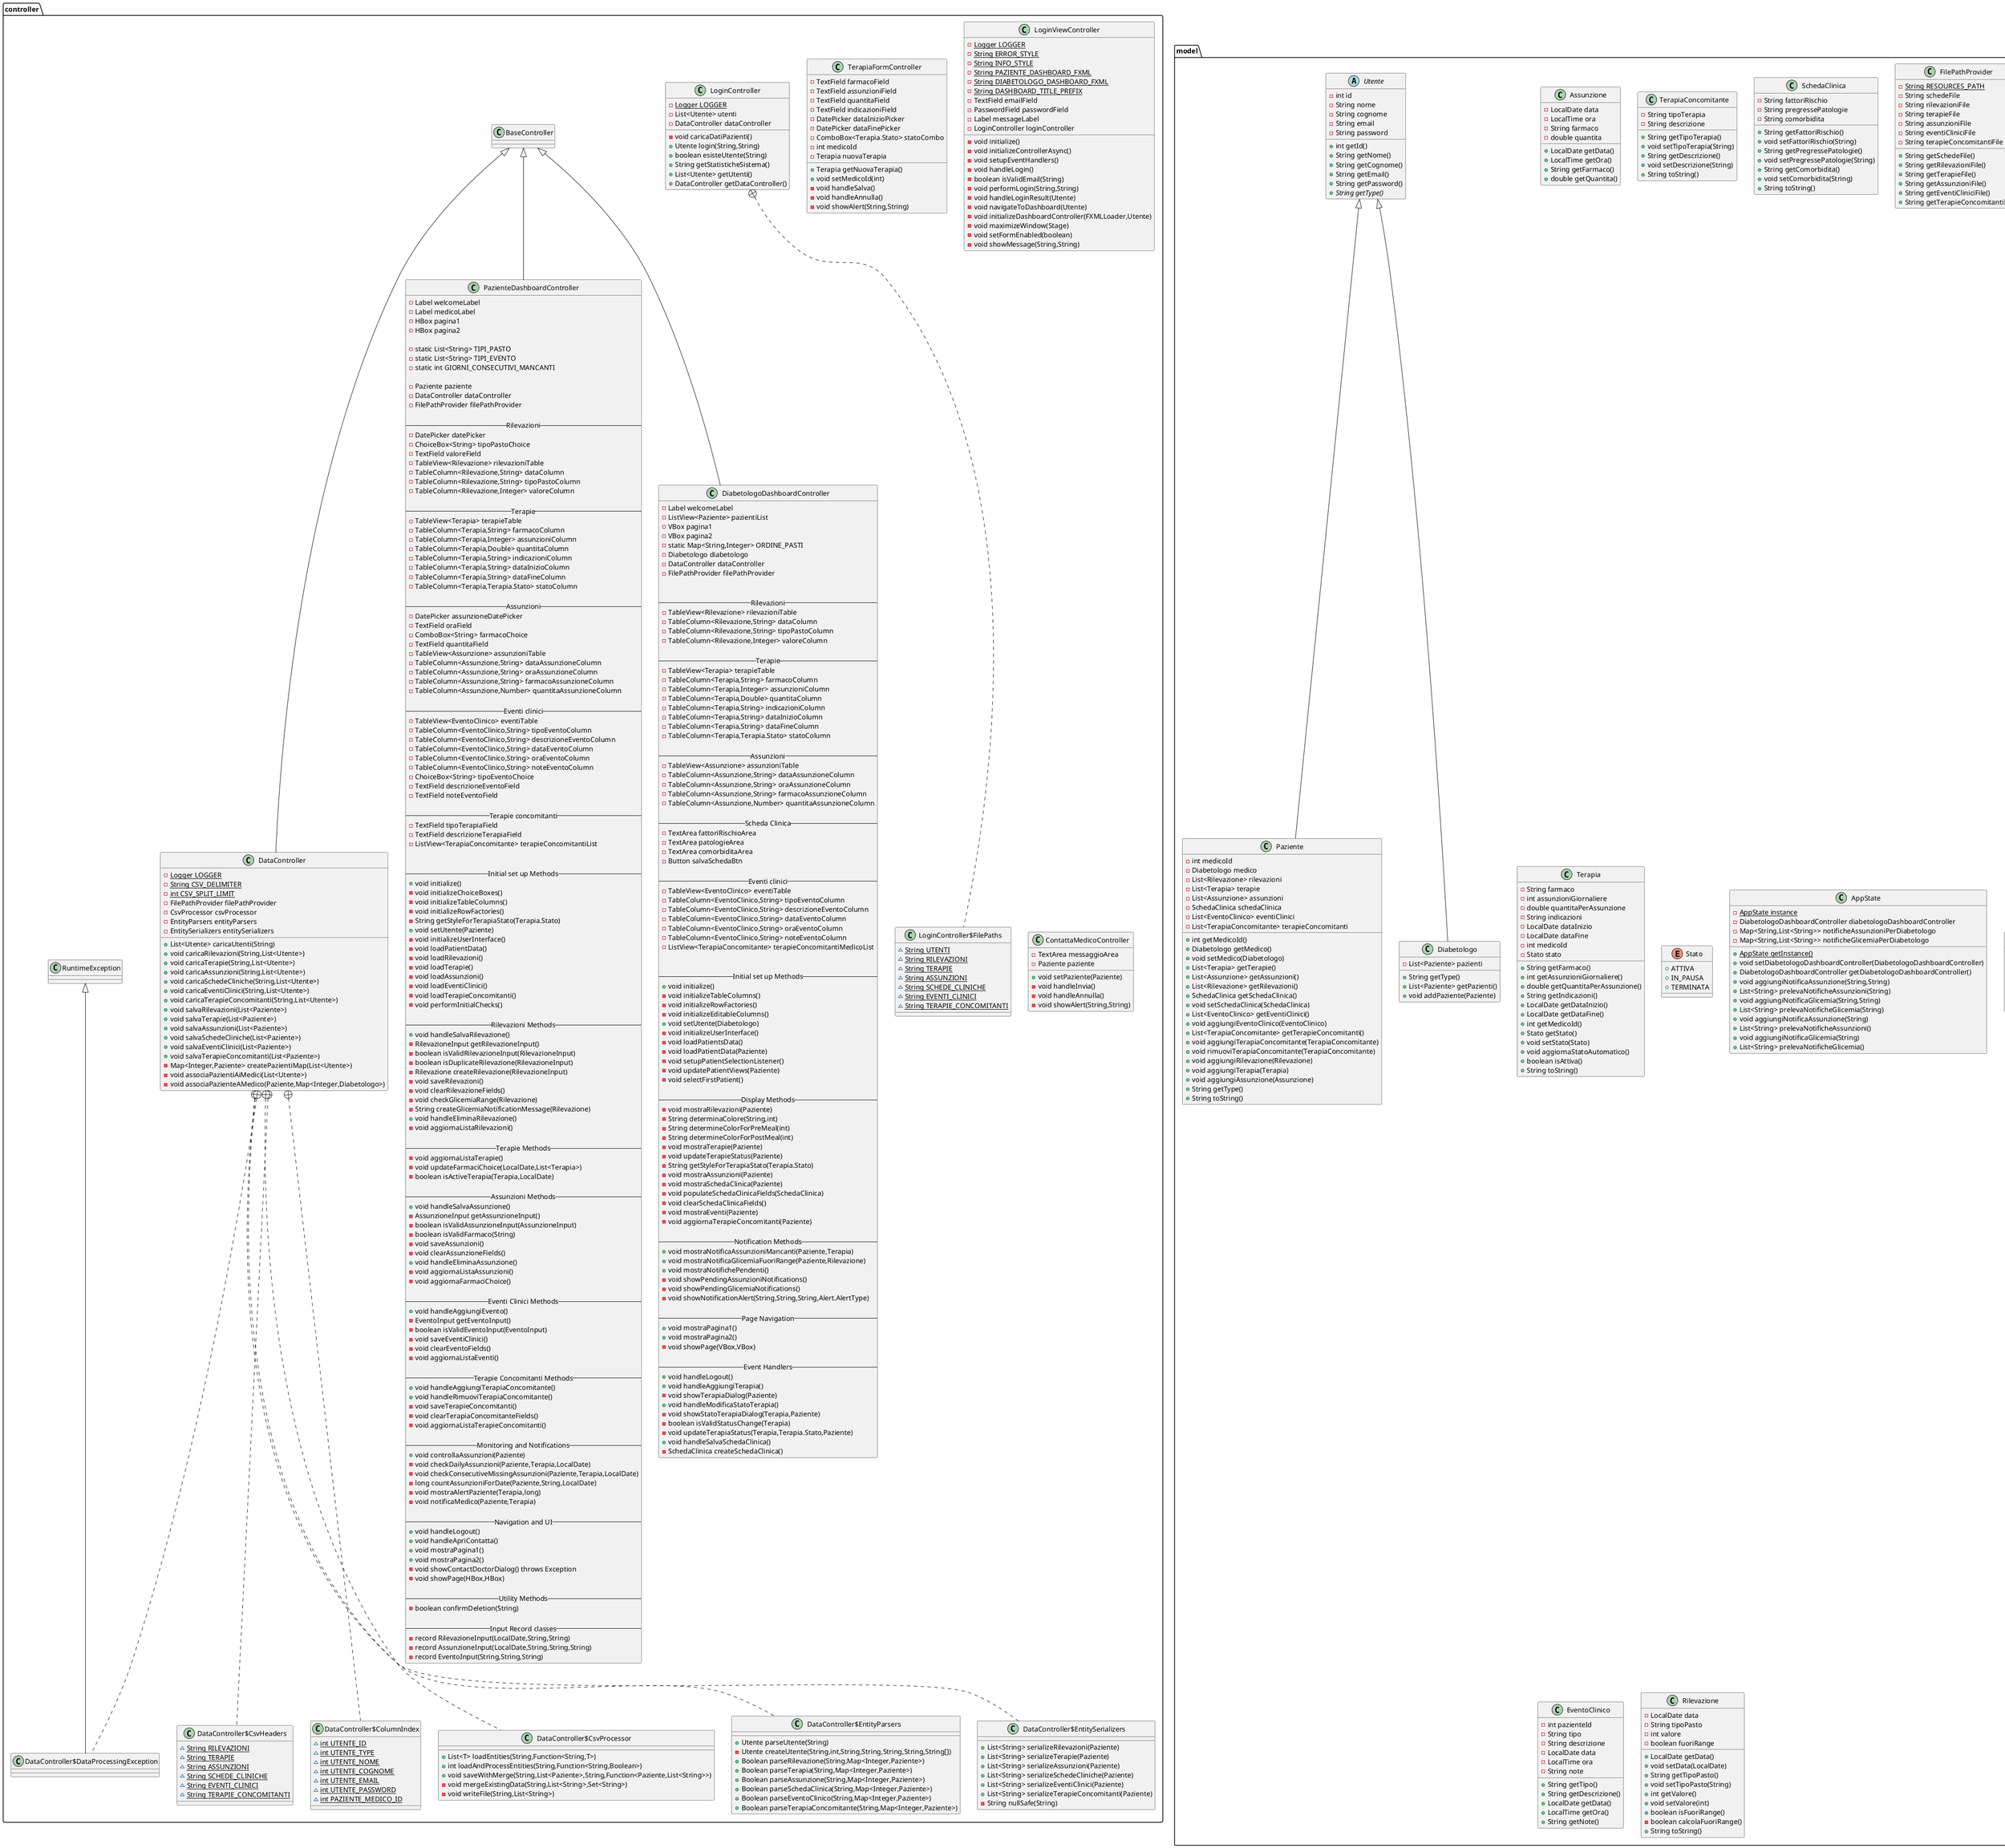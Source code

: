 @startuml
class controller.TerapiaFormController {
- TextField farmacoField
- TextField assunzioniField
- TextField quantitaField
- TextField indicazioniField
- DatePicker dataInizioPicker
- DatePicker dataFinePicker
- ComboBox<Terapia.Stato> statoCombo
- int medicoId
- Terapia nuovaTerapia
+ Terapia getNuovaTerapia()
+ void setMedicoId(int)
- void handleSalva()
- void handleAnnulla()
- void showAlert(String,String)
}


class model.Assunzione {
- LocalDate data
- LocalTime ora
- String farmaco
- double quantita
+ LocalDate getData()
+ LocalTime getOra()
+ String getFarmaco()
+ double getQuantita()
}


class model.Paziente {
- int medicoId
- Diabetologo medico
- List<Rilevazione> rilevazioni
- List<Terapia> terapie
- List<Assunzione> assunzioni
- SchedaClinica schedaClinica
- List<EventoClinico> eventiClinici
- List<TerapiaConcomitante> terapieConcomitanti
+ int getMedicoId()
+ Diabetologo getMedico()
+ void setMedico(Diabetologo)
+ List<Terapia> getTerapie()
+ List<Assunzione> getAssunzioni()
+ List<Rilevazione> getRilevazioni()
+ SchedaClinica getSchedaClinica()
+ void setSchedaClinica(SchedaClinica)
+ List<EventoClinico> getEventiClinici()
+ void aggiungiEventoClinico(EventoClinico)
+ List<TerapiaConcomitante> getTerapieConcomitanti()
+ void aggiungiTerapiaConcomitante(TerapiaConcomitante)
+ void rimuoviTerapiaConcomitante(TerapiaConcomitante)
+ void aggiungiRilevazione(Rilevazione)
+ void aggiungiTerapia(Terapia)
+ void aggiungiAssunzione(Assunzione)
+ String getType()
+ String toString()
}


class model.TerapiaConcomitante {
- String tipoTerapia
- String descrizione
+ String getTipoTerapia()
+ void setTipoTerapia(String)
+ String getDescrizione()
+ void setDescrizione(String)
+ String toString()
}


class model.SchedaClinica {
- String fattoriRischio
- String pregressePatologie
- String comorbidita
+ String getFattoriRischio()
+ void setFattoriRischio(String)
+ String getPregressePatologie()
+ void setPregressePatologie(String)
+ String getComorbidita()
+ void setComorbidita(String)
+ String toString()
}


class controller.DataController {
- {static} Logger LOGGER
- {static} String CSV_DELIMITER
- {static} int CSV_SPLIT_LIMIT
- FilePathProvider filePathProvider
- CsvProcessor csvProcessor
- EntityParsers entityParsers
- EntitySerializers entitySerializers
+ List<Utente> caricaUtenti(String)
+ void caricaRilevazioni(String,List<Utente>)
+ void caricaTerapie(String,List<Utente>)
+ void caricaAssunzioni(String,List<Utente>)
+ void caricaSchedeCliniche(String,List<Utente>)
+ void caricaEventiClinici(String,List<Utente>)
+ void caricaTerapieConcomitanti(String,List<Utente>)
+ void salvaRilevazioni(List<Paziente>)
+ void salvaTerapie(List<Paziente>)
+ void salvaAssunzioni(List<Paziente>)
+ void salvaSchedeCliniche(List<Paziente>)
+ void salvaEventiClinici(List<Paziente>)
+ void salvaTerapieConcomitanti(List<Paziente>)
- Map<Integer,Paziente> createPazientiMap(List<Utente>)
- void associaPazientiAiMedici(List<Utente>)
- void associaPazienteAMedico(Paziente,Map<Integer,Diabetologo>)
}


class controller.DataController$CsvHeaders {
~ {static} String RILEVAZIONI
~ {static} String TERAPIE
~ {static} String ASSUNZIONI
~ {static} String SCHEDE_CLINICHE
~ {static} String EVENTI_CLINICI
~ {static} String TERAPIE_CONCOMITANTI
}

class controller.DataController$ColumnIndex {
~ {static} int UTENTE_ID
~ {static} int UTENTE_TYPE
~ {static} int UTENTE_NOME
~ {static} int UTENTE_COGNOME
~ {static} int UTENTE_EMAIL
~ {static} int UTENTE_PASSWORD
~ {static} int PAZIENTE_MEDICO_ID
}

class controller.DataController$CsvProcessor {
+ List<T> loadEntities(String,Function<String,T>)
+ int loadAndProcessEntities(String,Function<String,Boolean>)
+ void saveWithMerge(String,List<Paziente>,String,Function<Paziente,List<String>>)
- void mergeExistingData(String,List<String>,Set<String>)
- void writeFile(String,List<String>)
}

class controller.DataController$EntityParsers {
+ Utente parseUtente(String)
- Utente createUtente(String,int,String,String,String,String,String[])
+ Boolean parseRilevazione(String,Map<Integer,Paziente>)
+ Boolean parseTerapia(String,Map<Integer,Paziente>)
+ Boolean parseAssunzione(String,Map<Integer,Paziente>)
+ Boolean parseSchedaClinica(String,Map<Integer,Paziente>)
+ Boolean parseEventoClinico(String,Map<Integer,Paziente>)
+ Boolean parseTerapiaConcomitante(String,Map<Integer,Paziente>)
}

class controller.DataController$EntitySerializers {
+ List<String> serializeRilevazioni(Paziente)
+ List<String> serializeTerapie(Paziente)
+ List<String> serializeAssunzioni(Paziente)
+ List<String> serializeSchedeCliniche(Paziente)
+ List<String> serializeEventiClinici(Paziente)
+ List<String> serializeTerapieConcomitanti(Paziente)
- String nullSafe(String)
}

class controller.DataController$DataProcessingException {
}
class model.FilePathProvider {
- {static} String RESOURCES_PATH
- String schedeFile
- String rilevazioniFile
- String terapieFile
- String assunzioniFile
- String eventiCliniciFile
- String terapieConcomitantiFile
+ String getSchedeFile()
+ String getRilevazioniFile()
+ String getTerapieFile()
+ String getAssunzioniFile()
+ String getEventiCliniciFile()
+ String getTerapieConcomitantiFile()
}


class controller.LoginViewController {
- {static} Logger LOGGER
- {static} String ERROR_STYLE
- {static} String INFO_STYLE
- {static} String PAZIENTE_DASHBOARD_FXML
- {static} String DIABETOLOGO_DASHBOARD_FXML
- {static} String DASHBOARD_TITLE_PREFIX
- TextField emailField
- PasswordField passwordField
- Label messageLabel
- LoginController loginController
- void initialize()
- void initializeControllerAsync()
- void setupEventHandlers()
- void handleLogin()
- boolean isValidEmail(String)
- void performLogin(String,String)
- void handleLoginResult(Utente)
- void navigateToDashboard(Utente)
- void initializeDashboardController(FXMLLoader,Utente)
- void maximizeWindow(Stage)
- void setFormEnabled(boolean)
- void showMessage(String,String)
}


class model.Terapia {
- String farmaco
- int assunzioniGiornaliere
- double quantitaPerAssunzione
- String indicazioni
- LocalDate dataInizio
- LocalDate dataFine
- int medicoId
- Stato stato
+ String getFarmaco()
+ int getAssunzioniGiornaliere()
+ double getQuantitaPerAssunzione()
+ String getIndicazioni()
+ LocalDate getDataInizio()
+ LocalDate getDataFine()
+ int getMedicoId()
+ Stato getStato()
+ void setStato(Stato)
+ void aggiornaStatoAutomatico()
+ boolean isAttiva()
+ String toString()
}


enum model.Stato {
+  ATTIVA
+  IN_PAUSA
+  TERMINATA
}

abstract class model.Utente {
- int id
- String nome
- String cognome
- String email
- String password
+ int getId()
+ String getNome()
+ String getCognome()
+ String getEmail()
+ String getPassword()
+ {abstract}String getType()
}


class model.AppState {
- {static} AppState instance
- DiabetologoDashboardController diabetologoDashboardController
- Map<String,List<String>> notificheAssunzioniPerDiabetologo
- Map<String,List<String>> notificheGlicemiaPerDiabetologo
+ {static} AppState getInstance()
+ void setDiabetologoDashboardController(DiabetologoDashboardController)
+ DiabetologoDashboardController getDiabetologoDashboardController()
+ void aggiungiNotificaAssunzione(String,String)
+ List<String> prelevaNotificheAssunzioni(String)
+ void aggiungiNotificaGlicemia(String,String)
+ List<String> prelevaNotificheGlicemia(String)
+ void aggiungiNotificaAssunzione(String)
+ List<String> prelevaNotificheAssunzioni()
+ void aggiungiNotificaGlicemia(String)
+ List<String> prelevaNotificheGlicemia()
}


abstract class model.BaseController {
# void showAlert(String,String,Alert.AlertType)
+ void showAlert(String,String)
# void navigateToLogin(Window,String)
# void handleException(String,Exception)
# boolean isNotEmpty(String)
# boolean areNotEmpty(String)
}

class model.Diabetologo {
- List<Paziente> pazienti
+ String getType()
+ List<Paziente> getPazienti()
+ void addPaziente(Paziente)
}


class controller.ContattaMedicoController {
- TextArea messaggioArea
- Paziente paziente
+ void setPaziente(Paziente)
- void handleInvia()
- void handleAnnulla()
- void showAlert(String,String)
}


class controller.LoginController {
- {static} Logger LOGGER
- List<Utente> utenti
- DataController dataController
- void caricaDatiPazienti()
+ Utente login(String,String)
+ boolean esisteUtente(String)
+ String getStatisticheSistema()
+ List<Utente> getUtenti()
+ DataController getDataController()
}


class controller.LoginController$FilePaths {
~ {static} String UTENTI
~ {static} String RILEVAZIONI
~ {static} String TERAPIE
~ {static} String ASSUNZIONI
~ {static} String SCHEDE_CLINICHE
~ {static} String EVENTI_CLINICI
~ {static} String TERAPIE_CONCOMITANTI
}

class model.EventoClinico {
- int pazienteId
- String tipo
- String descrizione
- LocalDate data
- LocalTime ora
- String note
+ String getTipo()
+ String getDescrizione()
+ LocalDate getData()
+ LocalTime getOra()
+ String getNote()
}


class model.Rilevazione {
- LocalDate data
- String tipoPasto
- int valore
- boolean fuoriRange
+ LocalDate getData()
+ void setData(LocalDate)
+ String getTipoPasto()
+ void setTipoPasto(String)
+ int getValore()
+ void setValore(int)
+ boolean isFuoriRange()
- boolean calcolaFuoriRange()
+ String toString()
}

class controller.PazienteDashboardController {
    - Label welcomeLabel
    - Label medicoLabel
    - HBox pagina1
    - HBox pagina2

    - static List<String> TIPI_PASTO
    - static List<String> TIPI_EVENTO
    - static int GIORNI_CONSECUTIVI_MANCANTI

    - Paziente paziente
    - DataController dataController
    - FilePathProvider filePathProvider

    --Rilevazioni--
    - DatePicker datePicker
    - ChoiceBox<String> tipoPastoChoice
    - TextField valoreField
    - TableView<Rilevazione> rilevazioniTable
    - TableColumn<Rilevazione,String> dataColumn
    - TableColumn<Rilevazione,String> tipoPastoColumn
    - TableColumn<Rilevazione,Integer> valoreColumn

    --Terapie--
    - TableView<Terapia> terapieTable
    - TableColumn<Terapia,String> farmacoColumn
    - TableColumn<Terapia,Integer> assunzioniColumn
    - TableColumn<Terapia,Double> quantitaColumn
    - TableColumn<Terapia,String> indicazioniColumn
    - TableColumn<Terapia,String> dataInizioColumn
    - TableColumn<Terapia,String> dataFineColumn
    - TableColumn<Terapia,Terapia.Stato> statoColumn

    --Assunzioni--
    - DatePicker assunzioneDatePicker
    - TextField oraField
    - ComboBox<String> farmacoChoice
    - TextField quantitaField
    - TableView<Assunzione> assunzioniTable
    - TableColumn<Assunzione,String> dataAssunzioneColumn
    - TableColumn<Assunzione,String> oraAssunzioneColumn
    - TableColumn<Assunzione,String> farmacoAssunzioneColumn
    - TableColumn<Assunzione,Number> quantitaAssunzioneColumn

    --Eventi clinici--
    - TableView<EventoClinico> eventiTable
    - TableColumn<EventoClinico,String> tipoEventoColumn
    - TableColumn<EventoClinico,String> descrizioneEventoColumn
    - TableColumn<EventoClinico,String> dataEventoColumn
    - TableColumn<EventoClinico,String> oraEventoColumn
    - TableColumn<EventoClinico,String> noteEventoColumn
    - ChoiceBox<String> tipoEventoChoice
    - TextField descrizioneEventoField
    - TextField noteEventoField

    --Terapie concomitanti--
    - TextField tipoTerapiaField
    - TextField descrizioneTerapiaField
    - ListView<TerapiaConcomitante> terapieConcomitantiList


    --Initial set up Methods--
    + void initialize()
    - void initializeChoiceBoxes()
    - void initializeTableColumns()
    - void initializeRowFactories()
    - String getStyleForTerapiaStato(Terapia.Stato)
    + void setUtente(Paziente)
    - void initializeUserInterface()
    - void loadPatientData()
    - void loadRilevazioni()
    - void loadTerapie()
    - void loadAssunzioni()
    - void loadEventiClinici()
    - void loadTerapieConcomitanti()
    - void performInitialChecks()

    --Rilevazioni Methods--
    + void handleSalvaRilevazione()
    - RilevazioneInput getRilevazioneInput()
    - boolean isValidRilevazioneInput(RilevazioneInput)
    - boolean isDuplicateRilevazione(RilevazioneInput)
    - Rilevazione createRilevazione(RilevazioneInput)
    - void saveRilevazioni()
    - void clearRilevazioneFields()
    - void checkGlicemiaRange(Rilevazione)
    - String createGlicemiaNotificationMessage(Rilevazione)
    + void handleEliminaRilevazione()
    - void aggiornaListaRilevazioni()

    --Terapie Methods--
    - void aggiornaListaTerapie()
    - void updateFarmaciChoice(LocalDate,List<Terapia>)
    - boolean isActiveTerapia(Terapia,LocalDate)

    --Assunzioni Methods--
    + void handleSalvaAssunzione()
    - AssunzioneInput getAssunzioneInput()
    - boolean isValidAssunzioneInput(AssunzioneInput)
    - boolean isValidFarmaco(String)
    - void saveAssunzioni()
    - void clearAssunzioneFields()
    + void handleEliminaAssunzione()
    - void aggiornaListaAssunzioni()
    - void aggiornaFarmaciChoice()

    --Eventi Clinici Methods--
    + void handleAggiungiEvento()
    - EventoInput getEventoInput()
    - boolean isValidEventoInput(EventoInput)
    - void saveEventiClinici()
    - void clearEventoFields()
    - void aggiornaListaEventi()

    --Terapie Concomitanti Methods--
    + void handleAggiungiTerapiaConcomitante()
    + void handleRimuoviTerapiaConcomitante()
    - void saveTerapieConcomitanti()
    - void clearTerapiaConcomitanteFields()
    - void aggiornaListaTerapieConcomitanti()

    --Monitoring and Notifications--
    + void controllaAssunzioni(Paziente)
    - void checkDailyAssunzioni(Paziente,Terapia,LocalDate)
    - void checkConsecutiveMissingAssunzioni(Paziente,Terapia,LocalDate)
    - long countAssunzioniForDate(Paziente,String,LocalDate)
    - void mostraAlertPaziente(Terapia,long)
    - void notificaMedico(Paziente,Terapia)

    --Navigation and UI--
    + void handleLogout()
    + void handleApriContatta()
    + void mostraPagina1()
    + void mostraPagina2()
    - void showContactDoctorDialog() throws Exception
    - void showPage(HBox,HBox)

    --Utility Methods--
    - boolean confirmDeletion(String)

    --Input Record classes--
    - record RilevazioneInput(LocalDate,String,String)
    - record AssunzioneInput(LocalDate,String,String,String)
    - record EventoInput(String,String,String)
}

class controller.DiabetologoDashboardController {
    - Label welcomeLabel
    - ListView<Paziente> pazientiList
    - VBox pagina1
    - VBox pagina2
    - static Map<String,Integer> ORDINE_PASTI
    - Diabetologo diabetologo
    - DataController dataController
    - FilePathProvider filePathProvider


    --Rilevazioni--
    - TableView<Rilevazione> rilevazioniTable
    - TableColumn<Rilevazione,String> dataColumn
    - TableColumn<Rilevazione,String> tipoPastoColumn
    - TableColumn<Rilevazione,Integer> valoreColumn

    --Terapie--
    - TableView<Terapia> terapieTable
    - TableColumn<Terapia,String> farmacoColumn
    - TableColumn<Terapia,Integer> assunzioniColumn
    - TableColumn<Terapia,Double> quantitaColumn
    - TableColumn<Terapia,String> indicazioniColumn
    - TableColumn<Terapia,String> dataInizioColumn
    - TableColumn<Terapia,String> dataFineColumn
    - TableColumn<Terapia,Terapia.Stato> statoColumn

    --Assunzioni--
    - TableView<Assunzione> assunzioniTable
    - TableColumn<Assunzione,String> dataAssunzioneColumn
    - TableColumn<Assunzione,String> oraAssunzioneColumn
    - TableColumn<Assunzione,String> farmacoAssunzioneColumn
    - TableColumn<Assunzione,Number> quantitaAssunzioneColumn

    --Scheda Clinica--
    - TextArea fattoriRischioArea
    - TextArea patologieArea
    - TextArea comorbiditaArea
    - Button salvaSchedaBtn

    --Eventi clinici--
    - TableView<EventoClinico> eventiTable
    - TableColumn<EventoClinico,String> tipoEventoColumn
    - TableColumn<EventoClinico,String> descrizioneEventoColumn
    - TableColumn<EventoClinico,String> dataEventoColumn
    - TableColumn<EventoClinico,String> oraEventoColumn
    - TableColumn<EventoClinico,String> noteEventoColumn
    - ListView<TerapiaConcomitante> terapieConcomitantiMedicoList


    --Initial set up Methods--
    + void initialize()
    - void initializeTableColumns()
    - void initializeRowFactories()
    - void initializeEditableColumns()
    + void setUtente(Diabetologo)
    - void initializeUserInterface()
    - void loadPatientsData()
    - void loadPatientData(Paziente)
    - void setupPatientSelectionListener()
    - void updatePatientViews(Paziente)
    - void selectFirstPatient()

    --Display Methods--
    - void mostraRilevazioni(Paziente)
    - String determinaColore(String,int)
    - String determineColorForPreMeal(int)
    - String determineColorForPostMeal(int)
    - void mostraTerapie(Paziente)
    - void updateTerapieStatus(Paziente)
    - String getStyleForTerapiaStato(Terapia.Stato)
    - void mostraAssunzioni(Paziente)
    - void mostraSchedaClinica(Paziente)
    - void populateSchedaClinicaFields(SchedaClinica)
    - void clearSchedaClinicaFields()
    - void mostraEventi(Paziente)
    - void aggiornaTerapieConcomitanti(Paziente)

    --Notification Methods--
    + void mostraNotificaAssunzioniMancanti(Paziente,Terapia)
    + void mostraNotificaGlicemiaFuoriRange(Paziente,Rilevazione)
    + void mostraNotifichePendenti()
    - void showPendingAssunzioniNotifications()
    - void showPendingGlicemiaNotifications()
    - void showNotificationAlert(String,String,String,Alert.AlertType)

    --Page Navigation--
    + void mostraPagina1()
    + void mostraPagina2()
    - void showPage(VBox,VBox)

    --Event Handlers--
    + void handleLogout()
    + void handleAggiungiTerapia()
    - void showTerapiaDialog(Paziente)
    + void handleModificaStatoTerapia()
    - void showStatoTerapiaDialog(Terapia,Paziente)
    - boolean isValidStatusChange(Terapia)
    - void updateTerapiaStatus(Terapia,Terapia.Stato,Paziente)
    + void handleSalvaSchedaClinica()
    - SchedaClinica createSchedaClinica()
}




controller.BaseController <|-- controller.DataController
controller.BaseController <|-- controller.DiabetologoDashboardController
controller.BaseController <|-- controller.PazienteDashboardController
controller.DataController +.. controller.DataController$CsvHeaders
controller.DataController +.. controller.DataController$ColumnIndex
controller.DataController +.. controller.DataController$CsvProcessor
controller.DataController +.. controller.DataController$EntityParsers
controller.DataController +.. controller.DataController$EntitySerializers
controller.DataController +.. controller.DataController$DataProcessingException
controller.RuntimeException <|-- controller.DataController$DataProcessingException
model.Utente <|-- model.Paziente
model.Utente <|-- model.Diabetologo
controller.LoginController +.. controller.LoginController$FilePaths
@enduml